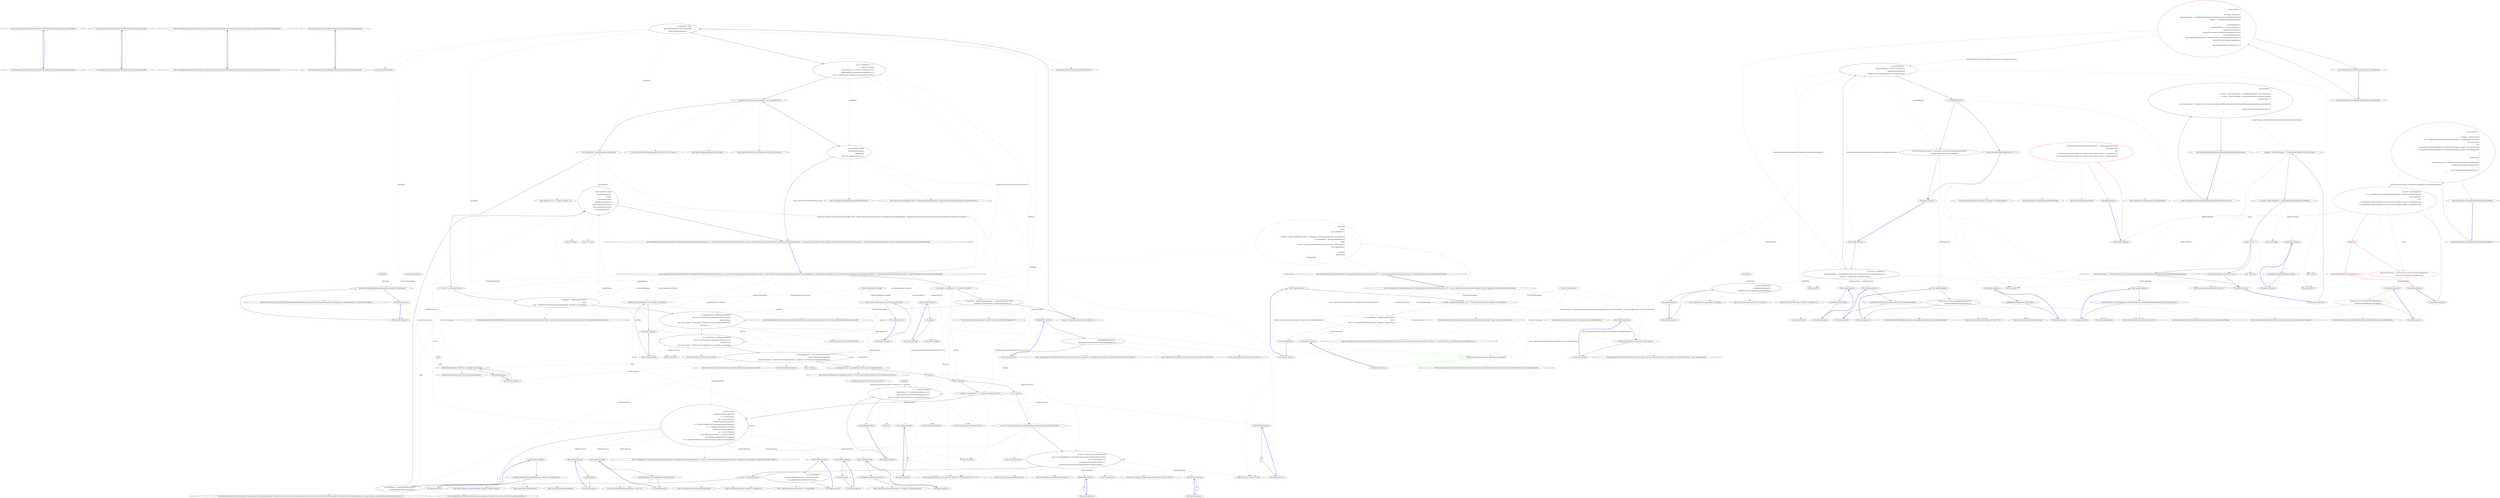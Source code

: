 digraph  {
m0_4 [label="Entry CommandLine.CommandLineParserException.CommandLineParserException(string, System.Exception)", span="57-57", cluster="CommandLine.CommandLineParserException.CommandLineParserException(string, System.Exception)", file="InstanceBuilderTests.cs"];
m0_5 [label="Exit CommandLine.CommandLineParserException.CommandLineParserException(string, System.Exception)", span="57-57", cluster="CommandLine.CommandLineParserException.CommandLineParserException(string, System.Exception)", file="InstanceBuilderTests.cs"];
m0_0 [label="Entry CommandLine.CommandLineParserException.CommandLineParserException()", span="48-48", cluster="CommandLine.CommandLineParserException.CommandLineParserException()", file="InstanceBuilderTests.cs"];
m0_1 [label="Exit CommandLine.CommandLineParserException.CommandLineParserException()", span="48-48", cluster="CommandLine.CommandLineParserException.CommandLineParserException()", file="InstanceBuilderTests.cs"];
m0_6 [label="Entry CommandLine.CommandLineParserException.CommandLineParserException(System.Runtime.Serialization.SerializationInfo, System.Runtime.Serialization.StreamingContext)", span="62-62", cluster="CommandLine.CommandLineParserException.CommandLineParserException(System.Runtime.Serialization.SerializationInfo, System.Runtime.Serialization.StreamingContext)", file="InstanceBuilderTests.cs"];
m0_7 [label="Exit CommandLine.CommandLineParserException.CommandLineParserException(System.Runtime.Serialization.SerializationInfo, System.Runtime.Serialization.StreamingContext)", span="62-62", cluster="CommandLine.CommandLineParserException.CommandLineParserException(System.Runtime.Serialization.SerializationInfo, System.Runtime.Serialization.StreamingContext)", file="InstanceBuilderTests.cs"];
m0_2 [label="Entry CommandLine.CommandLineParserException.CommandLineParserException(string)", span="52-52", cluster="CommandLine.CommandLineParserException.CommandLineParserException(string)", file="InstanceBuilderTests.cs"];
m0_3 [label="Exit CommandLine.CommandLineParserException.CommandLineParserException(string)", span="52-52", cluster="CommandLine.CommandLineParserException.CommandLineParserException(string)", file="InstanceBuilderTests.cs"];
m1_46 [label="Entry Unk.ThrowingValidate", span="", cluster="Unk.ThrowingValidate", file="ParserResultExtensions.cs"];
m1_65 [label="Entry T.SetProperties<T>(System.Collections.Generic.IEnumerable<CommandLine.Core.SpecificationProperty>, System.Func<CommandLine.Core.SpecificationProperty, bool>, System.Func<CommandLine.Core.SpecificationProperty, object>)", span="58-58", cluster="T.SetProperties<T>(System.Collections.Generic.IEnumerable<CommandLine.Core.SpecificationProperty>, System.Func<CommandLine.Core.SpecificationProperty, bool>, System.Func<CommandLine.Core.SpecificationProperty, object>)", file="ParserResultExtensions.cs"];
m1_10 [label="Entry CommandLine.Core.Tokenizer.ExplodeOptionList(CommandLine.Core.StatePair<System.Collections.Generic.IEnumerable<CommandLine.Core.Token>>, System.Func<string, CommandLine.Infrastructure.Maybe<char>>)", span="44-44", cluster="CommandLine.Core.Tokenizer.ExplodeOptionList(CommandLine.Core.StatePair<System.Collections.Generic.IEnumerable<CommandLine.Core.Token>>, System.Func<string, CommandLine.Infrastructure.Maybe<char>>)", file="ParserResultExtensions.cs"];
m1_108 [label="Entry string.MatchName(string, string, System.StringComparer)", span="8-8", cluster="string.MatchName(string, string, System.StringComparer)", file="ParserResultExtensions.cs"];
m1_55 [label="Entry CommandLine.Core.TokenPartitioner.Partition(System.Collections.Generic.IEnumerable<CommandLine.Core.Token>, System.Func<string, CommandLine.Infrastructure.Maybe<CommandLine.Core.TypeDescriptor>>)", span="12-12", cluster="CommandLine.Core.TokenPartitioner.Partition(System.Collections.Generic.IEnumerable<CommandLine.Core.Token>, System.Func<string, CommandLine.Infrastructure.Maybe<CommandLine.Core.TypeDescriptor>>)", file="ParserResultExtensions.cs"];
m1_44 [label="Entry CommandLine.Infrastructure.Maybe<T1>.Return<T1, T2>(System.Func<T1, T2>, T2)", span="100-100", cluster="CommandLine.Infrastructure.Maybe<T1>.Return<T1, T2>(System.Func<T1, T2>, T2)", file="ParserResultExtensions.cs"];
m1_101 [label="Entry CommandLine.Core.TypeConverter.ChangeType(System.Collections.Generic.IEnumerable<string>, System.Type, bool, System.Globalization.CultureInfo)", span="12-12", cluster="CommandLine.Core.TypeConverter.ChangeType(System.Collections.Generic.IEnumerable<string>, System.Type, bool, System.Globalization.CultureInfo)", file="ParserResultExtensions.cs"];
m1_71 [label="Entry System.Collections.Generic.IEnumerable<TSource>.ToArray<TSource>()", span="0-0", cluster="System.Collections.Generic.IEnumerable<TSource>.ToArray<TSource>()", file="ParserResultExtensions.cs"];
m1_115 [label="Entry CommandLine.Infrastructure.Maybe<T>.IsJust<T>()", span="149-149", cluster="CommandLine.Infrastructure.Maybe<T>.IsJust<T>()", file="ParserResultExtensions.cs"];
m1_130 [label="Entry CommandLine.Infrastructure.Maybe<T>.MatchNothing()", span="26-26", cluster="CommandLine.Infrastructure.Maybe<T>.MatchNothing()", file="ParserResultExtensions.cs"];
m1_90 [label="Entry Unk.>", span="", cluster="Unk.>", file="ParserResultExtensions.cs"];
m1_18 [label="Entry CommandLine.Core.NameLookup.HavingSeparator(string, System.Collections.Generic.IEnumerable<CommandLine.Core.OptionSpecification>, System.StringComparer)", span="16-16", cluster="CommandLine.Core.NameLookup.HavingSeparator(string, System.Collections.Generic.IEnumerable<CommandLine.Core.OptionSpecification>, System.StringComparer)", file="ParserResultExtensions.cs"];
m1_58 [label="Entry CommandLine.Core.Specification.IsValue()", span="15-15", cluster="CommandLine.Core.Specification.IsValue()", file="ParserResultExtensions.cs"];
m1_70 [label="Entry System.Type.CreateDefaultForImmutable()", span="122-122", cluster="System.Type.CreateDefaultForImmutable()", file="ParserResultExtensions.cs"];
m1_74 [label="Entry System.Collections.Generic.IEnumerable<CommandLine.Core.SpecificationProperty>.Validate(System.Collections.Generic.IEnumerable<System.Func<System.Collections.Generic.IEnumerable<CommandLine.Core.SpecificationProperty>, System.Collections.Generic.IEnumerable<CommandLine.Error>>>)", span="40-40", cluster="System.Collections.Generic.IEnumerable<CommandLine.Core.SpecificationProperty>.Validate(System.Collections.Generic.IEnumerable<System.Func<System.Collections.Generic.IEnumerable<CommandLine.Core.SpecificationProperty>, System.Collections.Generic.IEnumerable<CommandLine.Error>>>)", file="ParserResultExtensions.cs"];
m1_68 [label="Entry System.Reflection.MethodBase.GetParameters()", span="0-0", cluster="System.Reflection.MethodBase.GetParameters()", file="ParserResultExtensions.cs"];
m1_76 [label="Entry Unk.Create", span="", cluster="Unk.Create", file="ParserResultExtensions.cs"];
m1_123 [label="Entry CommandLine.Infrastructure.Maybe<T>.IsNothing<T>()", span="144-144", cluster="CommandLine.Infrastructure.Maybe<T>.IsNothing<T>()", file="ParserResultExtensions.cs"];
m1_119 [label="Entry CommandLine.Infrastructure.Maybe<T>.FromJust<T>(System.Exception)", span="134-134", cluster="CommandLine.Infrastructure.Maybe<T>.FromJust<T>(System.Exception)", file="ParserResultExtensions.cs"];
m1_86 [label="Entry CommandLine.Core.SpecificationProperty.Create(CommandLine.Core.Specification, System.Reflection.PropertyInfo, CommandLine.Infrastructure.Maybe<object>)", span="21-21", cluster="CommandLine.Core.SpecificationProperty.Create(CommandLine.Core.Specification, System.Reflection.PropertyInfo, CommandLine.Infrastructure.Maybe<object>)", file="ParserResultExtensions.cs"];
m1_14 [label="Entry CommandLine.Core.NameLookup.Contains(string, System.Collections.Generic.IEnumerable<CommandLine.Core.OptionSpecification>, System.StringComparer)", span="11-11", cluster="CommandLine.Core.NameLookup.Contains(string, System.Collections.Generic.IEnumerable<CommandLine.Core.OptionSpecification>, System.StringComparer)", file="ParserResultExtensions.cs"];
m1_67 [label="Entry Unk.GetConstructor", span="", cluster="Unk.GetConstructor", file="ParserResultExtensions.cs"];
m1_50 [label="Entry System.StringComparer.Equals(string, string)", span="0-0", cluster="System.StringComparer.Equals(string, string)", file="ParserResultExtensions.cs"];
m1_60 [label="Entry Unk.Single", span="", cluster="Unk.Single", file="ParserResultExtensions.cs"];
m1_53 [label="Entry CommandLine.ParserResult.Create<T>(CommandLine.ParserResultType, T, System.Collections.Generic.IEnumerable<CommandLine.Error>)", span="100-100", cluster="CommandLine.ParserResult.Create<T>(CommandLine.ParserResultType, T, System.Collections.Generic.IEnumerable<CommandLine.Error>)", file="ParserResultExtensions.cs"];
m1_48 [label="Entry System.Collections.Generic.IEnumerable<TSource>.Any<TSource>()", span="0-0", cluster="System.Collections.Generic.IEnumerable<TSource>.Any<TSource>()", file="ParserResultExtensions.cs"];
m1_51 [label="Entry System.Func<TResult>.Invoke()", span="0-0", cluster="System.Func<TResult>.Invoke()", file="ParserResultExtensions.cs"];
m1_45 [label="Entry System.Type.GetSpecifications<T>(System.Func<System.Reflection.PropertyInfo, T>)", span="14-14", cluster="System.Type.GetSpecifications<T>(System.Func<System.Reflection.PropertyInfo, T>)", file="ParserResultExtensions.cs"];
m1_140 [label="Entry lambda expression", span="115-115", cluster="lambda expression", file="ParserResultExtensions.cs"];
m1_4 [label="Entry lambda expression", span="21-28", cluster="lambda expression", file="ParserResultExtensions.cs"];
m1_6 [label="var explodedTokens = Tokenizer.ExplodeOptionList(\r\n                            tokens,\r\n                            name => NameLookup.HavingSeparator(name, optionSpecs, nameComparer))", span="24-26", cluster="lambda expression", color=green, community=0, file="ParserResultExtensions.cs"];
m1_5 [label="var tokens = Tokenizer.Tokenize(args, name => NameLookup.Contains(name, optionSpecs, nameComparer))", span="23-23", cluster="lambda expression", file="ParserResultExtensions.cs"];
m1_7 [label="return explodedTokens;", span="27-27", cluster="lambda expression", file="ParserResultExtensions.cs"];
m1_15 [label="Entry lambda expression", span="26-26", cluster="lambda expression", file="ParserResultExtensions.cs"];
m1_16 [label="NameLookup.HavingSeparator(name, optionSpecs, nameComparer)", span="26-26", cluster="lambda expression", color=green, community=0, file="ParserResultExtensions.cs"];
m1_17 [label="Exit lambda expression", span="26-26", cluster="lambda expression", file="ParserResultExtensions.cs"];
m1_12 [label="NameLookup.Contains(name, optionSpecs, nameComparer)", span="23-23", cluster="lambda expression", file="ParserResultExtensions.cs"];
m1_88 [label="typeof(T).IsMutable()\r\n                    ? factory.Return(f => f(), Activator.CreateInstance<T>())\r\n                    : ReflectionHelper.CreateDefaultImmutableInstance<T>(\r\n                        (from p in specProps select p.Specification.ConversionType).ToArray())", span="53-56", cluster="lambda expression", file="ParserResultExtensions.cs"];
m1_95 [label="TypeLookup.FindTypeDescriptorAndSibling(name, optionSpecs, nameComparer)", span="72-72", cluster="lambda expression", file="ParserResultExtensions.cs"];
m1_99 [label="TypeConverter.ChangeType(vals, type, isScalar, parsingCulture)", span="77-77", cluster="lambda expression", file="ParserResultExtensions.cs"];
m1_103 [label="TypeConverter.ChangeType(vals, type, isScalar, parsingCulture)", span="83-83", cluster="lambda expression", file="ParserResultExtensions.cs"];
m1_106 [label="token.Text.MatchName(o.ShortName, o.LongName, nameComparer)", span="87-87", cluster="lambda expression", file="ParserResultExtensions.cs"];
m1_8 [label="Exit lambda expression", span="21-28", cluster="lambda expression", file="ParserResultExtensions.cs"];
m1_11 [label="Entry lambda expression", span="23-23", cluster="lambda expression", file="ParserResultExtensions.cs"];
m1_13 [label="Exit lambda expression", span="23-23", cluster="lambda expression", file="ParserResultExtensions.cs"];
m1_77 [label="Entry lambda expression", span="41-41", cluster="lambda expression", file="ParserResultExtensions.cs"];
m1_87 [label="Entry lambda expression", span="52-56", cluster="lambda expression", file="ParserResultExtensions.cs"];
m1_89 [label="Exit lambda expression", span="52-56", cluster="lambda expression", file="ParserResultExtensions.cs"];
m1_91 [label="Entry lambda expression", span="54-54", cluster="lambda expression", file="ParserResultExtensions.cs"];
m1_94 [label="Entry lambda expression", span="72-72", cluster="lambda expression", file="ParserResultExtensions.cs"];
m1_96 [label="Exit lambda expression", span="72-72", cluster="lambda expression", file="ParserResultExtensions.cs"];
m1_98 [label="Entry lambda expression", span="77-77", cluster="lambda expression", file="ParserResultExtensions.cs"];
m1_100 [label="Exit lambda expression", span="77-77", cluster="lambda expression", file="ParserResultExtensions.cs"];
m1_102 [label="Entry lambda expression", span="83-83", cluster="lambda expression", file="ParserResultExtensions.cs"];
m1_104 [label="Exit lambda expression", span="83-83", cluster="lambda expression", file="ParserResultExtensions.cs"];
m1_105 [label="Entry lambda expression", span="87-87", cluster="lambda expression", file="ParserResultExtensions.cs"];
m1_107 [label="Exit lambda expression", span="87-87", cluster="lambda expression", file="ParserResultExtensions.cs"];
m1_109 [label="Entry lambda expression", span="94-94", cluster="lambda expression", file="ParserResultExtensions.cs"];
m1_81 [label="Entry lambda expression", span="43-44", cluster="lambda expression", file="ParserResultExtensions.cs"];
m1_79 [label="Exit lambda expression", span="41-41", cluster="lambda expression", file="ParserResultExtensions.cs"];
m1_78 [label="f().GetType()", span="41-41", cluster="lambda expression", file="ParserResultExtensions.cs"];
m1_93 [label="Exit lambda expression", span="54-54", cluster="lambda expression", file="ParserResultExtensions.cs"];
m1_92 [label="f()", span="54-54", cluster="lambda expression", file="ParserResultExtensions.cs"];
m1_112 [label="Entry lambda expression", span="97-97", cluster="lambda expression", file="ParserResultExtensions.cs"];
m1_116 [label="Entry lambda expression", span="98-98", cluster="lambda expression", file="ParserResultExtensions.cs"];
m1_120 [label="Entry lambda expression", span="100-100", cluster="lambda expression", file="ParserResultExtensions.cs"];
m1_124 [label="Entry lambda expression", span="101-101", cluster="lambda expression", file="ParserResultExtensions.cs"];
m1_127 [label="Entry lambda expression", span="103-105", cluster="lambda expression", file="ParserResultExtensions.cs"];
m1_131 [label="Entry lambda expression", span="106-106", cluster="lambda expression", file="ParserResultExtensions.cs"];
m1_111 [label="Exit lambda expression", span="94-94", cluster="lambda expression", file="ParserResultExtensions.cs"];
m1_110 [label="f()", span="94-94", cluster="lambda expression", file="ParserResultExtensions.cs"];
m1_83 [label="Exit lambda expression", span="43-44", cluster="lambda expression", file="ParserResultExtensions.cs"];
m1_82 [label="SpecificationProperty.Create(\r\n                    Specification.FromProperty(pi), pi, Maybe.Nothing<object>())", span="43-44", cluster="lambda expression", file="ParserResultExtensions.cs"];
m1_137 [label="Entry lambda expression", span="114-114", cluster="lambda expression", file="ParserResultExtensions.cs"];
m1_114 [label="Exit lambda expression", span="97-97", cluster="lambda expression", file="ParserResultExtensions.cs"];
m1_113 [label="sp.Value.IsJust()", span="97-97", cluster="lambda expression", file="ParserResultExtensions.cs"];
m1_118 [label="Exit lambda expression", span="98-98", cluster="lambda expression", file="ParserResultExtensions.cs"];
m1_117 [label="sp.Value.FromJust()", span="98-98", cluster="lambda expression", file="ParserResultExtensions.cs"];
m1_122 [label="Exit lambda expression", span="100-100", cluster="lambda expression", file="ParserResultExtensions.cs"];
m1_121 [label="sp.Value.IsNothing() && sp.Specification.DefaultValue.IsJust()", span="100-100", cluster="lambda expression", file="ParserResultExtensions.cs"];
m1_126 [label="Exit lambda expression", span="101-101", cluster="lambda expression", file="ParserResultExtensions.cs"];
m1_125 [label="sp.Specification.DefaultValue.FromJust()", span="101-101", cluster="lambda expression", file="ParserResultExtensions.cs"];
m1_129 [label="Exit lambda expression", span="103-105", cluster="lambda expression", file="ParserResultExtensions.cs"];
m1_128 [label="sp.Value.IsNothing()\r\n                            && sp.Specification.TargetType == TargetType.Sequence\r\n                            && sp.Specification.DefaultValue.MatchNothing()", span="103-105", cluster="lambda expression", file="ParserResultExtensions.cs"];
m1_133 [label="Exit lambda expression", span="106-106", cluster="lambda expression", file="ParserResultExtensions.cs"];
m1_132 [label="sp.Property.PropertyType.GetGenericArguments().Single().CreateEmptyArray()", span="106-106", cluster="lambda expression", file="ParserResultExtensions.cs"];
m1_139 [label="Exit lambda expression", span="114-114", cluster="lambda expression", file="ParserResultExtensions.cs"];
m1_138 [label=v, span="114-114", cluster="lambda expression", file="ParserResultExtensions.cs"];
m1_141 [label=d, span="115-115", cluster="lambda expression", file="ParserResultExtensions.cs"];
m1_142 [label="Exit lambda expression", span="115-115", cluster="lambda expression", file="ParserResultExtensions.cs"];
m1_49 [label="Entry System.Collections.Generic.IEnumerable<TSource>.First<TSource>()", span="0-0", cluster="System.Collections.Generic.IEnumerable<TSource>.First<TSource>()", file="ParserResultExtensions.cs"];
m1_73 [label="Entry CommandLine.Core.SpecificationPropertyRules.Lookup(System.Collections.Generic.IEnumerable<CommandLine.Core.Token>)", span="12-12", cluster="CommandLine.Core.SpecificationPropertyRules.Lookup(System.Collections.Generic.IEnumerable<CommandLine.Core.Token>)", file="ParserResultExtensions.cs"];
m1_80 [label="Entry object.GetType()", span="0-0", cluster="object.GetType()", file="ParserResultExtensions.cs"];
m1_59 [label="Entry CommandLine.MissingValueOptionError.MissingValueOptionError(CommandLine.NameInfo)", span="265-265", cluster="CommandLine.MissingValueOptionError.MissingValueOptionError(CommandLine.NameInfo)", file="ParserResultExtensions.cs"];
m1_75 [label="Entry Unk.Concat", span="", cluster="Unk.Concat", file="ParserResultExtensions.cs"];
m1_135 [label="Entry System.Collections.Generic.IEnumerable<TSource>.Single<TSource>()", span="0-0", cluster="System.Collections.Generic.IEnumerable<TSource>.Single<TSource>()", file="ParserResultExtensions.cs"];
m1_136 [label="Entry System.Type.CreateEmptyArray()", span="101-101", cluster="System.Type.CreateEmptyArray()", file="ParserResultExtensions.cs"];
m1_69 [label="Entry string.ToLower()", span="0-0", cluster="string.ToLower()", file="ParserResultExtensions.cs"];
m1_134 [label="Entry System.Type.GetGenericArguments()", span="0-0", cluster="System.Type.GetGenericArguments()", file="ParserResultExtensions.cs"];
m1_9 [label="Entry CommandLine.Core.Tokenizer.Tokenize(System.Collections.Generic.IEnumerable<string>, System.Func<string, bool>)", span="11-11", cluster="CommandLine.Core.Tokenizer.Tokenize(System.Collections.Generic.IEnumerable<string>, System.Func<string, bool>)", file="ParserResultExtensions.cs"];
m1_84 [label="Entry CommandLine.Core.Specification.FromProperty(System.Reflection.PropertyInfo)", span="82-82", cluster="CommandLine.Core.Specification.FromProperty(System.Reflection.PropertyInfo)", file="ParserResultExtensions.cs"];
m1_97 [label="Entry CommandLine.Core.TypeLookup.FindTypeDescriptorAndSibling(string, System.Collections.Generic.IEnumerable<CommandLine.Core.OptionSpecification>, System.StringComparer)", span="23-23", cluster="CommandLine.Core.TypeLookup.FindTypeDescriptorAndSibling(string, System.Collections.Generic.IEnumerable<CommandLine.Core.OptionSpecification>, System.StringComparer)", file="ParserResultExtensions.cs"];
m1_64 [label="Entry System.Activator.CreateInstance<T>()", span="0-0", cluster="System.Activator.CreateInstance<T>()", file="ParserResultExtensions.cs"];
m1_56 [label="Entry CommandLine.Core.Specification.IsOption()", span="10-10", cluster="CommandLine.Core.Specification.IsOption()", file="ParserResultExtensions.cs"];
m1_63 [label="Entry System.Type.IsMutable()", span="115-115", cluster="System.Type.IsMutable()", file="ParserResultExtensions.cs"];
m1_85 [label="Entry CommandLine.Infrastructure.Maybe.Nothing<T>()", span="63-63", cluster="CommandLine.Infrastructure.Maybe.Nothing<T>()", file="ParserResultExtensions.cs"];
m1_47 [label="Entry System.Collections.IEnumerable.OfType<TResult>()", span="0-0", cluster="System.Collections.IEnumerable.OfType<TResult>()", file="ParserResultExtensions.cs"];
m1_0 [label="Entry CommandLine.Core.InstanceBuilder.Build<T>(CommandLine.Infrastructure.Maybe<System.Func<T>>, System.Collections.Generic.IEnumerable<string>, System.StringComparer, System.Globalization.CultureInfo)", span="13-13", cluster="CommandLine.Core.InstanceBuilder.Build<T>(CommandLine.Infrastructure.Maybe<System.Func<T>>, System.Collections.Generic.IEnumerable<string>, System.StringComparer, System.Globalization.CultureInfo)", file="ParserResultExtensions.cs"];
m1_1 [label="return Build(\r\n                factory,\r\n                (args, optionSpecs) =>\r\n                    {\r\n                        var tokens = Tokenizer.Tokenize(args, name => NameLookup.Contains(name, optionSpecs, nameComparer));\r\n                        var explodedTokens = Tokenizer.ExplodeOptionList(\r\n                            tokens,\r\n                            name => NameLookup.HavingSeparator(name, optionSpecs, nameComparer));\r\n                        return explodedTokens;\r\n                    },\r\n                arguments,\r\n                nameComparer,\r\n                parsingCulture);", span="19-31", cluster="CommandLine.Core.InstanceBuilder.Build<T>(CommandLine.Infrastructure.Maybe<System.Func<T>>, System.Collections.Generic.IEnumerable<string>, System.StringComparer, System.Globalization.CultureInfo)", color=green, community=0, file="ParserResultExtensions.cs"];
m1_2 [label="Exit CommandLine.Core.InstanceBuilder.Build<T>(CommandLine.Infrastructure.Maybe<System.Func<T>>, System.Collections.Generic.IEnumerable<string>, System.StringComparer, System.Globalization.CultureInfo)", span="13-13", cluster="CommandLine.Core.InstanceBuilder.Build<T>(CommandLine.Infrastructure.Maybe<System.Func<T>>, System.Collections.Generic.IEnumerable<string>, System.StringComparer, System.Globalization.CultureInfo)", file="ParserResultExtensions.cs"];
m1_3 [label="Entry CommandLine.Core.InstanceBuilder.Build<T>(CommandLine.Infrastructure.Maybe<System.Func<T>>, System.Func<System.Collections.Generic.IEnumerable<string>, System.Collections.Generic.IEnumerable<CommandLine.Core.OptionSpecification>, CommandLine.Core.StatePair<System.Collections.Generic.IEnumerable<CommandLine.Core.Token>>>, System.Collections.Generic.IEnumerable<string>, System.StringComparer, System.Globalization.CultureInfo)", span="34-34", cluster="CommandLine.Core.InstanceBuilder.Build<T>(CommandLine.Infrastructure.Maybe<System.Func<T>>, System.Func<System.Collections.Generic.IEnumerable<string>, System.Collections.Generic.IEnumerable<CommandLine.Core.OptionSpecification>, CommandLine.Core.StatePair<System.Collections.Generic.IEnumerable<CommandLine.Core.Token>>>, System.Collections.Generic.IEnumerable<string>, System.StringComparer, System.Globalization.CultureInfo)", file="ParserResultExtensions.cs"];
m1_19 [label="var typeInfo = factory.Return(f => f().GetType(), typeof(T))", span="41-41", cluster="CommandLine.Core.InstanceBuilder.Build<T>(CommandLine.Infrastructure.Maybe<System.Func<T>>, System.Func<System.Collections.Generic.IEnumerable<string>, System.Collections.Generic.IEnumerable<CommandLine.Core.OptionSpecification>, CommandLine.Core.StatePair<System.Collections.Generic.IEnumerable<CommandLine.Core.Token>>>, System.Collections.Generic.IEnumerable<string>, System.StringComparer, System.Globalization.CultureInfo)", file="ParserResultExtensions.cs"];
m1_23 [label="Func<T> makeDefault = () =>\r\n                typeof(T).IsMutable()\r\n                    ? factory.Return(f => f(), Activator.CreateInstance<T>())\r\n                    : ReflectionHelper.CreateDefaultImmutableInstance<T>(\r\n                        (from p in specProps select p.Specification.ConversionType).ToArray())", span="52-56", cluster="CommandLine.Core.InstanceBuilder.Build<T>(CommandLine.Infrastructure.Maybe<System.Func<T>>, System.Func<System.Collections.Generic.IEnumerable<string>, System.Collections.Generic.IEnumerable<CommandLine.Core.OptionSpecification>, CommandLine.Core.StatePair<System.Collections.Generic.IEnumerable<CommandLine.Core.Token>>>, System.Collections.Generic.IEnumerable<string>, System.StringComparer, System.Globalization.CultureInfo)", file="ParserResultExtensions.cs"];
m1_24 [label="arguments.Any() && nameComparer.Equals(''--help'', arguments.First())", span="58-58", cluster="CommandLine.Core.InstanceBuilder.Build<T>(CommandLine.Infrastructure.Maybe<System.Func<T>>, System.Func<System.Collections.Generic.IEnumerable<string>, System.Collections.Generic.IEnumerable<CommandLine.Core.OptionSpecification>, CommandLine.Core.StatePair<System.Collections.Generic.IEnumerable<CommandLine.Core.Token>>>, System.Collections.Generic.IEnumerable<string>, System.StringComparer, System.Globalization.CultureInfo)", file="ParserResultExtensions.cs"];
m1_26 [label="var tokenizerResult = tokenizer(arguments, optionSpecs)", span="66-66", cluster="CommandLine.Core.InstanceBuilder.Build<T>(CommandLine.Infrastructure.Maybe<System.Func<T>>, System.Func<System.Collections.Generic.IEnumerable<string>, System.Collections.Generic.IEnumerable<CommandLine.Core.OptionSpecification>, CommandLine.Core.StatePair<System.Collections.Generic.IEnumerable<CommandLine.Core.Token>>>, System.Collections.Generic.IEnumerable<string>, System.StringComparer, System.Globalization.CultureInfo)", file="ParserResultExtensions.cs"];
m1_28 [label="var partitions = TokenPartitioner.Partition(\r\n                tokens,\r\n                name => TypeLookup.FindTypeDescriptorAndSibling(name, optionSpecs, nameComparer))", span="70-72", cluster="CommandLine.Core.InstanceBuilder.Build<T>(CommandLine.Infrastructure.Maybe<System.Func<T>>, System.Func<System.Collections.Generic.IEnumerable<string>, System.Collections.Generic.IEnumerable<CommandLine.Core.OptionSpecification>, CommandLine.Core.StatePair<System.Collections.Generic.IEnumerable<CommandLine.Core.Token>>>, System.Collections.Generic.IEnumerable<string>, System.StringComparer, System.Globalization.CultureInfo)", file="ParserResultExtensions.cs"];
m1_29 [label="var optionSpecProps = OptionMapper.MapValues(\r\n                (from pt in specProps where pt.Specification.IsOption() select pt),\r\n                partitions.Options,\r\n                (vals, type, isScalar) => TypeConverter.ChangeType(vals, type, isScalar, parsingCulture),\r\n                nameComparer)", span="74-78", cluster="CommandLine.Core.InstanceBuilder.Build<T>(CommandLine.Infrastructure.Maybe<System.Func<T>>, System.Func<System.Collections.Generic.IEnumerable<string>, System.Collections.Generic.IEnumerable<CommandLine.Core.OptionSpecification>, CommandLine.Core.StatePair<System.Collections.Generic.IEnumerable<CommandLine.Core.Token>>>, System.Collections.Generic.IEnumerable<string>, System.StringComparer, System.Globalization.CultureInfo)", file="ParserResultExtensions.cs"];
m1_30 [label="var valueSpecProps = ValueMapper.MapValues(\r\n                (from pt in specProps where pt.Specification.IsValue() select pt),\r\n                    partitions.Values,\r\n                (vals, type, isScalar) => TypeConverter.ChangeType(vals, type, isScalar, parsingCulture))", span="80-83", cluster="CommandLine.Core.InstanceBuilder.Build<T>(CommandLine.Infrastructure.Maybe<System.Func<T>>, System.Func<System.Collections.Generic.IEnumerable<string>, System.Collections.Generic.IEnumerable<CommandLine.Core.OptionSpecification>, CommandLine.Core.StatePair<System.Collections.Generic.IEnumerable<CommandLine.Core.Token>>>, System.Collections.Generic.IEnumerable<string>, System.StringComparer, System.Globalization.CultureInfo)", file="ParserResultExtensions.cs"];
m1_31 [label="var missingValueErrors = from token in partitions.Errors\r\n                                     select new MissingValueOptionError(\r\n                                         optionSpecs.Single(o => token.Text.MatchName(o.ShortName, o.LongName, nameComparer)).FromOptionSpecification())", span="85-87", cluster="CommandLine.Core.InstanceBuilder.Build<T>(CommandLine.Infrastructure.Maybe<System.Func<T>>, System.Func<System.Collections.Generic.IEnumerable<string>, System.Collections.Generic.IEnumerable<CommandLine.Core.OptionSpecification>, CommandLine.Core.StatePair<System.Collections.Generic.IEnumerable<CommandLine.Core.Token>>>, System.Collections.Generic.IEnumerable<string>, System.StringComparer, System.Globalization.CultureInfo)", file="ParserResultExtensions.cs"];
m1_35 [label="instance = factory.Return(f => f(), Activator.CreateInstance<T>())", span="94-94", cluster="CommandLine.Core.InstanceBuilder.Build<T>(CommandLine.Infrastructure.Maybe<System.Func<T>>, System.Func<System.Collections.Generic.IEnumerable<string>, System.Collections.Generic.IEnumerable<CommandLine.Core.OptionSpecification>, CommandLine.Core.StatePair<System.Collections.Generic.IEnumerable<CommandLine.Core.Token>>>, System.Collections.Generic.IEnumerable<string>, System.StringComparer, System.Globalization.CultureInfo)", file="ParserResultExtensions.cs"];
m1_25 [label="return ParserResult.Create(\r\n                    ParserResultType.Options,\r\n                    makeDefault(),\r\n                    new[] { new HelpRequestedError() });", span="60-63", cluster="CommandLine.Core.InstanceBuilder.Build<T>(CommandLine.Infrastructure.Maybe<System.Func<T>>, System.Func<System.Collections.Generic.IEnumerable<string>, System.Collections.Generic.IEnumerable<CommandLine.Core.OptionSpecification>, CommandLine.Core.StatePair<System.Collections.Generic.IEnumerable<CommandLine.Core.Token>>>, System.Collections.Generic.IEnumerable<string>, System.StringComparer, System.Globalization.CultureInfo)", file="ParserResultExtensions.cs"];
m1_42 [label="return ParserResult.Create(\r\n                ParserResultType.Options,\r\n                instance,\r\n                tokenizerResult.Errors\r\n                    .Concat(missingValueErrors)\r\n                    .Concat(optionSpecProps.Errors)\r\n                    .Concat(valueSpecProps.Errors)\r\n                    .Concat(validationErrors));", span="123-130", cluster="CommandLine.Core.InstanceBuilder.Build<T>(CommandLine.Infrastructure.Maybe<System.Func<T>>, System.Func<System.Collections.Generic.IEnumerable<string>, System.Collections.Generic.IEnumerable<CommandLine.Core.OptionSpecification>, CommandLine.Core.StatePair<System.Collections.Generic.IEnumerable<CommandLine.Core.Token>>>, System.Collections.Generic.IEnumerable<string>, System.StringComparer, System.Globalization.CultureInfo)", file="ParserResultExtensions.cs"];
m1_20 [label="var specProps = typeInfo.GetSpecifications(pi => SpecificationProperty.Create(\r\n                    Specification.FromProperty(pi), pi, Maybe.Nothing<object>()))", span="43-44", cluster="CommandLine.Core.InstanceBuilder.Build<T>(CommandLine.Infrastructure.Maybe<System.Func<T>>, System.Func<System.Collections.Generic.IEnumerable<string>, System.Collections.Generic.IEnumerable<CommandLine.Core.OptionSpecification>, CommandLine.Core.StatePair<System.Collections.Generic.IEnumerable<CommandLine.Core.Token>>>, System.Collections.Generic.IEnumerable<string>, System.StringComparer, System.Globalization.CultureInfo)", file="ParserResultExtensions.cs"];
m1_34 [label="typeInfo.IsMutable()", span="92-92", cluster="CommandLine.Core.InstanceBuilder.Build<T>(CommandLine.Infrastructure.Maybe<System.Func<T>>, System.Func<System.Collections.Generic.IEnumerable<string>, System.Collections.Generic.IEnumerable<CommandLine.Core.OptionSpecification>, CommandLine.Core.StatePair<System.Collections.Generic.IEnumerable<CommandLine.Core.Token>>>, System.Collections.Generic.IEnumerable<string>, System.StringComparer, System.Globalization.CultureInfo)", file="ParserResultExtensions.cs"];
m1_22 [label="var optionSpecs = specs\r\n                .ThrowingValidate(SpecificationGuards.Lookup)\r\n                .OfType<OptionSpecification>()", span="48-50", cluster="CommandLine.Core.InstanceBuilder.Build<T>(CommandLine.Infrastructure.Maybe<System.Func<T>>, System.Func<System.Collections.Generic.IEnumerable<string>, System.Collections.Generic.IEnumerable<CommandLine.Core.OptionSpecification>, CommandLine.Core.StatePair<System.Collections.Generic.IEnumerable<CommandLine.Core.Token>>>, System.Collections.Generic.IEnumerable<string>, System.StringComparer, System.Globalization.CultureInfo)", file="ParserResultExtensions.cs"];
m1_27 [label="var tokens = tokenizerResult.Value", span="68-68", cluster="CommandLine.Core.InstanceBuilder.Build<T>(CommandLine.Infrastructure.Maybe<System.Func<T>>, System.Func<System.Collections.Generic.IEnumerable<string>, System.Collections.Generic.IEnumerable<CommandLine.Core.OptionSpecification>, CommandLine.Core.StatePair<System.Collections.Generic.IEnumerable<CommandLine.Core.Token>>>, System.Collections.Generic.IEnumerable<string>, System.StringComparer, System.Globalization.CultureInfo)", file="ParserResultExtensions.cs"];
m1_32 [label="var specPropsWithValue = optionSpecProps.Value.Concat(valueSpecProps.Value)", span="89-89", cluster="CommandLine.Core.InstanceBuilder.Build<T>(CommandLine.Infrastructure.Maybe<System.Func<T>>, System.Func<System.Collections.Generic.IEnumerable<string>, System.Collections.Generic.IEnumerable<CommandLine.Core.OptionSpecification>, CommandLine.Core.StatePair<System.Collections.Generic.IEnumerable<CommandLine.Core.Token>>>, System.Collections.Generic.IEnumerable<string>, System.StringComparer, System.Globalization.CultureInfo)", file="ParserResultExtensions.cs"];
m1_36 [label="instance = instance\r\n                    .SetProperties(specPropsWithValue,\r\n                        sp => sp.Value.IsJust(),\r\n                        sp => sp.Value.FromJust())\r\n                    .SetProperties(specPropsWithValue,\r\n                        sp => sp.Value.IsNothing() && sp.Specification.DefaultValue.IsJust(),\r\n                        sp => sp.Specification.DefaultValue.FromJust())\r\n                    .SetProperties(specPropsWithValue,\r\n                        sp => sp.Value.IsNothing()\r\n                            && sp.Specification.TargetType == TargetType.Sequence\r\n                            && sp.Specification.DefaultValue.MatchNothing(),\r\n                        sp => sp.Property.PropertyType.GetGenericArguments().Single().CreateEmptyArray())", span="95-106", cluster="CommandLine.Core.InstanceBuilder.Build<T>(CommandLine.Infrastructure.Maybe<System.Func<T>>, System.Func<System.Collections.Generic.IEnumerable<string>, System.Collections.Generic.IEnumerable<CommandLine.Core.OptionSpecification>, CommandLine.Core.StatePair<System.Collections.Generic.IEnumerable<CommandLine.Core.Token>>>, System.Collections.Generic.IEnumerable<string>, System.StringComparer, System.Globalization.CultureInfo)", file="ParserResultExtensions.cs"];
m1_41 [label="var validationErrors = specPropsWithValue.Validate(\r\n                SpecificationPropertyRules.Lookup(tokens))", span="120-121", cluster="CommandLine.Core.InstanceBuilder.Build<T>(CommandLine.Infrastructure.Maybe<System.Func<T>>, System.Func<System.Collections.Generic.IEnumerable<string>, System.Collections.Generic.IEnumerable<CommandLine.Core.OptionSpecification>, CommandLine.Core.StatePair<System.Collections.Generic.IEnumerable<CommandLine.Core.Token>>>, System.Collections.Generic.IEnumerable<string>, System.StringComparer, System.Globalization.CultureInfo)", file="ParserResultExtensions.cs"];
m1_40 [label="instance = (T)ctor.Invoke(values)", span="117-117", cluster="CommandLine.Core.InstanceBuilder.Build<T>(CommandLine.Infrastructure.Maybe<System.Func<T>>, System.Func<System.Collections.Generic.IEnumerable<string>, System.Collections.Generic.IEnumerable<CommandLine.Core.OptionSpecification>, CommandLine.Core.StatePair<System.Collections.Generic.IEnumerable<CommandLine.Core.Token>>>, System.Collections.Generic.IEnumerable<string>, System.StringComparer, System.Globalization.CultureInfo)", file="ParserResultExtensions.cs"];
m1_21 [label="var specs = from pt in specProps select pt.Specification", span="46-46", cluster="CommandLine.Core.InstanceBuilder.Build<T>(CommandLine.Infrastructure.Maybe<System.Func<T>>, System.Func<System.Collections.Generic.IEnumerable<string>, System.Collections.Generic.IEnumerable<CommandLine.Core.OptionSpecification>, CommandLine.Core.StatePair<System.Collections.Generic.IEnumerable<CommandLine.Core.Token>>>, System.Collections.Generic.IEnumerable<string>, System.StringComparer, System.Globalization.CultureInfo)", file="ParserResultExtensions.cs"];
m1_38 [label="var ctor = t.GetConstructor((from p in specProps select p.Specification.ConversionType).ToArray())", span="111-111", cluster="CommandLine.Core.InstanceBuilder.Build<T>(CommandLine.Infrastructure.Maybe<System.Func<T>>, System.Func<System.Collections.Generic.IEnumerable<string>, System.Collections.Generic.IEnumerable<CommandLine.Core.OptionSpecification>, CommandLine.Core.StatePair<System.Collections.Generic.IEnumerable<CommandLine.Core.Token>>>, System.Collections.Generic.IEnumerable<string>, System.StringComparer, System.Globalization.CultureInfo)", file="ParserResultExtensions.cs"];
m1_39 [label="var values = (from prms in ctor.GetParameters()\r\n                              join sp in specPropsWithValue on prms.Name.ToLower() equals sp.Property.Name.ToLower()\r\n                              select sp.Value.Return(v => v,\r\n                                    sp.Specification.DefaultValue.Return(d => d,\r\n                                        sp.Specification.ConversionType.CreateDefaultForImmutable()))).ToArray()", span="112-116", cluster="CommandLine.Core.InstanceBuilder.Build<T>(CommandLine.Infrastructure.Maybe<System.Func<T>>, System.Func<System.Collections.Generic.IEnumerable<string>, System.Collections.Generic.IEnumerable<CommandLine.Core.OptionSpecification>, CommandLine.Core.StatePair<System.Collections.Generic.IEnumerable<CommandLine.Core.Token>>>, System.Collections.Generic.IEnumerable<string>, System.StringComparer, System.Globalization.CultureInfo)", file="ParserResultExtensions.cs"];
m1_33 [label="T instance", span="91-91", cluster="CommandLine.Core.InstanceBuilder.Build<T>(CommandLine.Infrastructure.Maybe<System.Func<T>>, System.Func<System.Collections.Generic.IEnumerable<string>, System.Collections.Generic.IEnumerable<CommandLine.Core.OptionSpecification>, CommandLine.Core.StatePair<System.Collections.Generic.IEnumerable<CommandLine.Core.Token>>>, System.Collections.Generic.IEnumerable<string>, System.StringComparer, System.Globalization.CultureInfo)", file="ParserResultExtensions.cs"];
m1_37 [label="var t = typeof(T)", span="110-110", cluster="CommandLine.Core.InstanceBuilder.Build<T>(CommandLine.Infrastructure.Maybe<System.Func<T>>, System.Func<System.Collections.Generic.IEnumerable<string>, System.Collections.Generic.IEnumerable<CommandLine.Core.OptionSpecification>, CommandLine.Core.StatePair<System.Collections.Generic.IEnumerable<CommandLine.Core.Token>>>, System.Collections.Generic.IEnumerable<string>, System.StringComparer, System.Globalization.CultureInfo)", file="ParserResultExtensions.cs"];
m1_43 [label="Exit CommandLine.Core.InstanceBuilder.Build<T>(CommandLine.Infrastructure.Maybe<System.Func<T>>, System.Func<System.Collections.Generic.IEnumerable<string>, System.Collections.Generic.IEnumerable<CommandLine.Core.OptionSpecification>, CommandLine.Core.StatePair<System.Collections.Generic.IEnumerable<CommandLine.Core.Token>>>, System.Collections.Generic.IEnumerable<string>, System.StringComparer, System.Globalization.CultureInfo)", span="34-34", cluster="CommandLine.Core.InstanceBuilder.Build<T>(CommandLine.Infrastructure.Maybe<System.Func<T>>, System.Func<System.Collections.Generic.IEnumerable<string>, System.Collections.Generic.IEnumerable<CommandLine.Core.OptionSpecification>, CommandLine.Core.StatePair<System.Collections.Generic.IEnumerable<CommandLine.Core.Token>>>, System.Collections.Generic.IEnumerable<string>, System.StringComparer, System.Globalization.CultureInfo)", file="ParserResultExtensions.cs"];
m1_72 [label="Entry System.Reflection.ConstructorInfo.Invoke(object[])", span="0-0", cluster="System.Reflection.ConstructorInfo.Invoke(object[])", file="ParserResultExtensions.cs"];
m1_66 [label="Entry Unk.ToArray", span="", cluster="Unk.ToArray", file="ParserResultExtensions.cs"];
m1_52 [label="Entry CommandLine.HelpRequestedError.HelpRequestedError()", span="353-353", cluster="CommandLine.HelpRequestedError.HelpRequestedError()", file="ParserResultExtensions.cs"];
m1_61 [label="Entry Unk.FromOptionSpecification", span="", cluster="Unk.FromOptionSpecification", file="ParserResultExtensions.cs"];
m1_54 [label="Entry System.Func<T1, T2, TResult>.Invoke(T1, T2)", span="0-0", cluster="System.Func<T1, T2, TResult>.Invoke(T1, T2)", file="ParserResultExtensions.cs"];
m1_62 [label="Entry System.Collections.Generic.IEnumerable<TSource>.Concat<TSource>(System.Collections.Generic.IEnumerable<TSource>)", span="0-0", cluster="System.Collections.Generic.IEnumerable<TSource>.Concat<TSource>(System.Collections.Generic.IEnumerable<TSource>)", file="ParserResultExtensions.cs"];
m1_57 [label="Entry Unk.MapValues", span="", cluster="Unk.MapValues", file="ParserResultExtensions.cs"];
m1_143 [label="System.StringComparer", span="", file="ParserResultExtensions.cs"];
m1_144 [label="System.Collections.Generic.IEnumerable<CommandLine.Core.OptionSpecification>", span="", file="ParserResultExtensions.cs"];
m1_145 [label="CommandLine.Infrastructure.Maybe<System.Func<T>>", span="", file="ParserResultExtensions.cs"];
m1_146 [label=specProps, span="", file="ParserResultExtensions.cs"];
m1_147 [label="System.StringComparer", span="", file="ParserResultExtensions.cs"];
m1_148 [label=optionSpecs, span="", file="ParserResultExtensions.cs"];
m1_149 [label="System.Globalization.CultureInfo", span="", file="ParserResultExtensions.cs"];
m1_150 [label=token, span="", file="ParserResultExtensions.cs"];
m3_52 [label="Entry CommandLine.Core.Specification.GetSetName()", span="80-80", cluster="CommandLine.Core.Specification.GetSetName()", file="SpecificationPropertyRules.cs"];
m3_0 [label="Entry CommandLine.Core.SpecificationPropertyRules.EnforceMutuallyExclusiveSet()", span="18-18", cluster="CommandLine.Core.SpecificationPropertyRules.EnforceMutuallyExclusiveSet()", file="SpecificationPropertyRules.cs"];
m3_1 [label="return specProps =>\r\n                {\r\n                    var options = specProps.Where(sp => sp.Specification.IsOption() && sp.Value.IsJust());\r\n                    var groups = options.GroupBy(g => ((OptionSpecification)g.Specification).SetName);\r\n                    if (groups.Count() > 1)\r\n                    {\r\n                        return options.Select(s => Maybe.Just<Error>(new MutuallyExclusiveSetError(NameInfo.FromOptionSpecification((OptionSpecification)s.Specification))));\r\n                    }\r\n                    return Enumerable.Empty<Nothing<Error>>();\r\n                };", span="20-29", cluster="CommandLine.Core.SpecificationPropertyRules.EnforceMutuallyExclusiveSet()", file="SpecificationPropertyRules.cs"];
m3_2 [label="Exit CommandLine.Core.SpecificationPropertyRules.EnforceMutuallyExclusiveSet()", span="18-18", cluster="CommandLine.Core.SpecificationPropertyRules.EnforceMutuallyExclusiveSet()", file="SpecificationPropertyRules.cs"];
m3_19 [label="Entry CommandLine.Infrastructure.Maybe<T>.IsJust<T>()", span="149-149", cluster="CommandLine.Infrastructure.Maybe<T>.IsJust<T>()", file="SpecificationPropertyRules.cs"];
m3_59 [label="Entry CommandLine.Core.SpecificationPropertyRules.EnforceRange()", span="52-52", cluster="CommandLine.Core.SpecificationPropertyRules.EnforceRange()", file="SpecificationPropertyRules.cs"];
m3_60 [label="return specProps =>\r\n                {\r\n                    var options = specProps.Where(\r\n                        sp => sp.Specification.ConversionType.ToDescriptorKind() == TypeDescriptorKind.Sequence\r\n                        && sp.Value.IsJust()\r\n                        && (\r\n                            (!sp.Specification.IsMinNotSpecified() && ((Array)sp.Value.FromJust()).Length < sp.Specification.Min)\r\n                            || (!sp.Specification.IsMaxNotSpecified() && ((Array)sp.Value.FromJust()).Length > sp.Specification.Max)\r\n                        )\r\n                    );\r\n                    if (options.Any())\r\n                    {\r\n                        return options.Select(s => Maybe.Just<Error>(new SequenceOutOfRangeError(\r\n                            NameInfo.FromSpecification(s.Specification))));\r\n                    }\r\n                    return Enumerable.Empty<Nothing<Error>>();\r\n                };", span="54-70", cluster="CommandLine.Core.SpecificationPropertyRules.EnforceRange()", color=red, community=0, file="SpecificationPropertyRules.cs"];
m3_61 [label="Exit CommandLine.Core.SpecificationPropertyRules.EnforceRange()", span="52-52", cluster="CommandLine.Core.SpecificationPropertyRules.EnforceRange()", file="SpecificationPropertyRules.cs"];
m3_57 [label="Entry CommandLine.MissingRequiredOptionError.MissingRequiredOptionError(CommandLine.NameInfo)", span="283-283", cluster="CommandLine.MissingRequiredOptionError.MissingRequiredOptionError(CommandLine.NameInfo)", file="SpecificationPropertyRules.cs"];
m3_40 [label="Entry Unk.Any", span="", cluster="Unk.Any", file="SpecificationPropertyRules.cs"];
m3_10 [label="Entry Unk.Where", span="", cluster="Unk.Where", file="SpecificationPropertyRules.cs"];
m3_14 [label="Entry System.Linq.Enumerable.Empty<TResult>()", span="0-0", cluster="System.Linq.Enumerable.Empty<TResult>()", file="SpecificationPropertyRules.cs"];
m3_58 [label="Entry Unk.FromSpecification", span="", cluster="Unk.FromSpecification", file="SpecificationPropertyRules.cs"];
m3_73 [label="Entry CommandLine.Infrastructure.Maybe<T>.FromJust<T>(System.Exception)", span="134-134", cluster="CommandLine.Infrastructure.Maybe<T>.FromJust<T>(System.Exception)", file="SpecificationPropertyRules.cs"];
m3_51 [label="Entry CommandLine.Infrastructure.Maybe<T>.IsNothing<T>()", span="144-144", cluster="CommandLine.Infrastructure.Maybe<T>.IsNothing<T>()", file="SpecificationPropertyRules.cs"];
m3_78 [label="Entry CommandLine.SequenceOutOfRangeError.SequenceOutOfRangeError(CommandLine.NameInfo)", span="316-316", cluster="CommandLine.SequenceOutOfRangeError.SequenceOutOfRangeError(CommandLine.NameInfo)", file="SpecificationPropertyRules.cs"];
m3_75 [label="Entry lambda expression", span="66-67", cluster="lambda expression", file="SpecificationPropertyRules.cs"];
m3_4 [label="var options = specProps.Where(sp => sp.Specification.IsOption() && sp.Value.IsJust())", span="22-22", cluster="lambda expression", file="SpecificationPropertyRules.cs"];
m3_3 [label="Entry lambda expression", span="20-29", cluster="lambda expression", file="SpecificationPropertyRules.cs"];
m3_5 [label="var groups = options.GroupBy(g => ((OptionSpecification)g.Specification).SetName)", span="23-23", cluster="lambda expression", file="SpecificationPropertyRules.cs"];
m3_15 [label="Entry lambda expression", span="22-22", cluster="lambda expression", file="SpecificationPropertyRules.cs"];
m3_7 [label="return options.Select(s => Maybe.Just<Error>(new MutuallyExclusiveSetError(NameInfo.FromOptionSpecification((OptionSpecification)s.Specification))));", span="26-26", cluster="lambda expression", file="SpecificationPropertyRules.cs"];
m3_6 [label="groups.Count() > 1", span="24-24", cluster="lambda expression", file="SpecificationPropertyRules.cs"];
m3_20 [label="Entry lambda expression", span="23-23", cluster="lambda expression", file="SpecificationPropertyRules.cs"];
m3_8 [label="return Enumerable.Empty<Nothing<Error>>();", span="28-28", cluster="lambda expression", file="SpecificationPropertyRules.cs"];
m3_9 [label="Exit lambda expression", span="20-29", cluster="lambda expression", file="SpecificationPropertyRules.cs"];
m3_23 [label="Entry lambda expression", span="26-26", cluster="lambda expression", file="SpecificationPropertyRules.cs"];
m3_16 [label="sp.Specification.IsOption() && sp.Value.IsJust()", span="22-22", cluster="lambda expression", file="SpecificationPropertyRules.cs"];
m3_17 [label="Exit lambda expression", span="22-22", cluster="lambda expression", file="SpecificationPropertyRules.cs"];
m3_21 [label="((OptionSpecification)g.Specification).SetName", span="23-23", cluster="lambda expression", file="SpecificationPropertyRules.cs"];
m3_22 [label="Exit lambda expression", span="23-23", cluster="lambda expression", file="SpecificationPropertyRules.cs"];
m3_24 [label="Maybe.Just<Error>(new MutuallyExclusiveSetError(NameInfo.FromOptionSpecification((OptionSpecification)s.Specification)))", span="26-26", cluster="lambda expression", file="SpecificationPropertyRules.cs"];
m3_25 [label="Exit lambda expression", span="26-26", cluster="lambda expression", file="SpecificationPropertyRules.cs"];
m3_33 [label="List<string> setsWithTrue =\r\n                    specProps.Where(sp => sp.Specification.IsOption() && sp.Value.IsJust() && sp.Specification.Required)\r\n                        .Select(x => x.Specification.GetSetName()).ToList()", span="36-38", cluster="lambda expression", file="SpecificationPropertyRules.cs"];
m3_34 [label="var requiredButEmpty =\r\n                    specProps.Where(sp => sp.Value.IsNothing() && \r\n                                          sp.Specification.Required &&\r\n                                          !setsWithTrue.Contains(sp.Specification.GetSetName())).ToList()", span="40-43", cluster="lambda expression", file="SpecificationPropertyRules.cs"];
m3_32 [label="Entry lambda expression", span="34-49", cluster="lambda expression", file="SpecificationPropertyRules.cs"];
m3_41 [label="Entry lambda expression", span="37-37", cluster="lambda expression", file="SpecificationPropertyRules.cs"];
m3_44 [label="Entry lambda expression", span="38-38", cluster="lambda expression", file="SpecificationPropertyRules.cs"];
m3_49 [label="sp.Value.IsNothing() && \r\n                                          sp.Specification.Required &&\r\n                                          !setsWithTrue.Contains(sp.Specification.GetSetName())", span="41-43", cluster="lambda expression", file="SpecificationPropertyRules.cs"];
m3_35 [label="requiredButEmpty.Any()", span="44-44", cluster="lambda expression", file="SpecificationPropertyRules.cs"];
m3_48 [label="Entry lambda expression", span="41-43", cluster="lambda expression", file="SpecificationPropertyRules.cs"];
m3_36 [label="return requiredButEmpty.Select(s => Maybe.Just<Error>(new MissingRequiredOptionError(\r\n                            NameInfo.FromSpecification(s.Specification))));", span="45-46", cluster="lambda expression", file="SpecificationPropertyRules.cs"];
m3_37 [label="return Enumerable.Empty<Nothing<Error>>();", span="48-48", cluster="lambda expression", file="SpecificationPropertyRules.cs"];
m3_38 [label="Exit lambda expression", span="34-49", cluster="lambda expression", file="SpecificationPropertyRules.cs"];
m3_54 [label="Entry lambda expression", span="45-46", cluster="lambda expression", file="SpecificationPropertyRules.cs"];
m3_42 [label="sp.Specification.IsOption() && sp.Value.IsJust() && sp.Specification.Required", span="37-37", cluster="lambda expression", file="SpecificationPropertyRules.cs"];
m3_43 [label="Exit lambda expression", span="37-37", cluster="lambda expression", file="SpecificationPropertyRules.cs"];
m3_45 [label="x.Specification.GetSetName()", span="38-38", cluster="lambda expression", file="SpecificationPropertyRules.cs"];
m3_46 [label="Exit lambda expression", span="38-38", cluster="lambda expression", file="SpecificationPropertyRules.cs"];
m3_50 [label="Exit lambda expression", span="41-43", cluster="lambda expression", file="SpecificationPropertyRules.cs"];
m3_55 [label="Maybe.Just<Error>(new MissingRequiredOptionError(\r\n                            NameInfo.FromSpecification(s.Specification)))", span="45-46", cluster="lambda expression", file="SpecificationPropertyRules.cs"];
m3_56 [label="Exit lambda expression", span="45-46", cluster="lambda expression", file="SpecificationPropertyRules.cs"];
m3_63 [label="var options = specProps.Where(\r\n                        sp => sp.Specification.ConversionType.ToDescriptorKind() == TypeDescriptorKind.Sequence\r\n                        && sp.Value.IsJust()\r\n                        && (\r\n                            (!sp.Specification.IsMinNotSpecified() && ((Array)sp.Value.FromJust()).Length < sp.Specification.Min)\r\n                            || (!sp.Specification.IsMaxNotSpecified() && ((Array)sp.Value.FromJust()).Length > sp.Specification.Max)\r\n                        )\r\n                    )", span="56-63", cluster="lambda expression", color=red, community=0, file="SpecificationPropertyRules.cs"];
m3_62 [label="Entry lambda expression", span="54-70", cluster="lambda expression", file="SpecificationPropertyRules.cs"];
m3_64 [label="options.Any()", span="64-64", cluster="lambda expression", color=red, community=0, file="SpecificationPropertyRules.cs"];
m3_68 [label="Entry lambda expression", span="57-62", cluster="lambda expression", file="SpecificationPropertyRules.cs"];
m3_65 [label="return options.Select(s => Maybe.Just<Error>(new SequenceOutOfRangeError(\r\n                            NameInfo.FromSpecification(s.Specification))));", span="66-67", cluster="lambda expression", color=red, community=0, file="SpecificationPropertyRules.cs"];
m3_66 [label="return Enumerable.Empty<Nothing<Error>>();", span="69-69", cluster="lambda expression", color=red, community=0, file="SpecificationPropertyRules.cs"];
m3_67 [label="Exit lambda expression", span="54-70", cluster="lambda expression", file="SpecificationPropertyRules.cs"];
m3_69 [label="sp.Specification.ConversionType.ToDescriptorKind() == TypeDescriptorKind.Sequence\r\n                        && sp.Value.IsJust()\r\n                        && (\r\n                            (!sp.Specification.IsMinNotSpecified() && ((Array)sp.Value.FromJust()).Length < sp.Specification.Min)\r\n                            || (!sp.Specification.IsMaxNotSpecified() && ((Array)sp.Value.FromJust()).Length > sp.Specification.Max)\r\n                        )", span="57-62", cluster="lambda expression", color=red, community=0, file="SpecificationPropertyRules.cs"];
m3_70 [label="Exit lambda expression", span="57-62", cluster="lambda expression", file="SpecificationPropertyRules.cs"];
m3_76 [label="Maybe.Just<Error>(new SequenceOutOfRangeError(\r\n                            NameInfo.FromSpecification(s.Specification)))", span="66-67", cluster="lambda expression", color=red, community=0, file="SpecificationPropertyRules.cs"];
m3_77 [label="Exit lambda expression", span="66-67", cluster="lambda expression", file="SpecificationPropertyRules.cs"];
m3_72 [label="Entry CommandLine.Core.Specification.IsMinNotSpecified()", span="70-70", cluster="CommandLine.Core.Specification.IsMinNotSpecified()", file="SpecificationPropertyRules.cs"];
m3_29 [label="Entry CommandLine.Core.SpecificationPropertyRules.EnforceRequired()", span="32-32", cluster="CommandLine.Core.SpecificationPropertyRules.EnforceRequired()", file="SpecificationPropertyRules.cs"];
m3_30 [label="return specProps =>\r\n            {\r\n                List<string> setsWithTrue =\r\n                    specProps.Where(sp => sp.Specification.IsOption() && sp.Value.IsJust() && sp.Specification.Required)\r\n                        .Select(x => x.Specification.GetSetName()).ToList();\r\n                \r\n                var requiredButEmpty =\r\n                    specProps.Where(sp => sp.Value.IsNothing() && \r\n                                          sp.Specification.Required &&\r\n                                          !setsWithTrue.Contains(sp.Specification.GetSetName())).ToList();\r\n                    if (requiredButEmpty.Any()) {\r\n                        return requiredButEmpty.Select(s => Maybe.Just<Error>(new MissingRequiredOptionError(\r\n                            NameInfo.FromSpecification(s.Specification))));\r\n                    }\r\n                    return Enumerable.Empty<Nothing<Error>>();\r\n                };", span="34-49", cluster="CommandLine.Core.SpecificationPropertyRules.EnforceRequired()", color=red, community=0, file="SpecificationPropertyRules.cs"];
m3_31 [label="Exit CommandLine.Core.SpecificationPropertyRules.EnforceRequired()", span="32-32", cluster="CommandLine.Core.SpecificationPropertyRules.EnforceRequired()", file="SpecificationPropertyRules.cs"];
m3_28 [label="Entry CommandLine.Infrastructure.Maybe.Just<T>(T)", span="68-68", cluster="CommandLine.Infrastructure.Maybe.Just<T>(T)", file="SpecificationPropertyRules.cs"];
m3_13 [label="Entry Unk.Select", span="", cluster="Unk.Select", file="SpecificationPropertyRules.cs"];
m3_71 [label="Entry System.Type.ToDescriptorKind()", span="22-22", cluster="System.Type.ToDescriptorKind()", file="SpecificationPropertyRules.cs"];
m3_39 [label="Entry Unk.ToList", span="", cluster="Unk.ToList", file="SpecificationPropertyRules.cs"];
m3_26 [label="Entry CommandLine.MutuallyExclusiveSetError.MutuallyExclusiveSetError(CommandLine.NameInfo)", span="294-294", cluster="CommandLine.MutuallyExclusiveSetError.MutuallyExclusiveSetError(CommandLine.NameInfo)", file="SpecificationPropertyRules.cs"];
m3_18 [label="Entry CommandLine.Core.Specification.IsOption()", span="11-11", cluster="CommandLine.Core.Specification.IsOption()", file="SpecificationPropertyRules.cs"];
m3_27 [label="Entry CommandLine.NameInfo.FromOptionSpecification(CommandLine.Core.OptionSpecification)", span="60-60", cluster="CommandLine.NameInfo.FromOptionSpecification(CommandLine.Core.OptionSpecification)", file="SpecificationPropertyRules.cs"];
m3_47 [label="Entry Unk.GetSetName", span="", cluster="Unk.GetSetName", file="SpecificationPropertyRules.cs"];
m3_11 [label="Entry Unk.GroupBy", span="", cluster="Unk.GroupBy", file="SpecificationPropertyRules.cs"];
m3_12 [label="Entry Unk.Count", span="", cluster="Unk.Count", file="SpecificationPropertyRules.cs"];
m3_53 [label="Entry System.Collections.Generic.List<T>.Contains(T)", span="0-0", cluster="System.Collections.Generic.List<T>.Contains(T)", file="SpecificationPropertyRules.cs"];
m3_74 [label="Entry CommandLine.Core.Specification.IsMaxNotSpecified()", span="75-75", cluster="CommandLine.Core.Specification.IsMaxNotSpecified()", file="SpecificationPropertyRules.cs"];
m3_79 [label=setsWithTrue, span="", file="SpecificationPropertyRules.cs"];
m0_4 -> m0_5  [key=0, style=solid];
m0_5 -> m0_4  [key=0, style=bold, color=blue];
m0_0 -> m0_1  [key=0, style=solid];
m0_1 -> m0_0  [key=0, style=bold, color=blue];
m0_6 -> m0_7  [key=0, style=solid];
m0_7 -> m0_6  [key=0, style=bold, color=blue];
m0_2 -> m0_3  [key=0, style=solid];
m0_3 -> m0_2  [key=0, style=bold, color=blue];
m1_140 -> m1_141  [key=0, style=solid];
m1_4 -> m1_6  [key=1, style=dashed, color=green, label="System.Collections.Generic.IEnumerable<CommandLine.Core.OptionSpecification>"];
m1_4 -> m1_16  [key=1, style=dashed, color=green, label="System.Collections.Generic.IEnumerable<CommandLine.Core.OptionSpecification>"];
m1_4 -> m1_5  [key=0, style=solid];
m1_4 -> m1_12  [key=1, style=dashed, color=darkseagreen4, label="System.Collections.Generic.IEnumerable<CommandLine.Core.OptionSpecification>"];
m1_6 -> m1_7  [key=0, style=solid, color=green];
m1_6 -> m1_10  [key=2, style=dotted, color=green];
m1_6 -> m1_15  [key=1, style=dashed, color=green, label="lambda expression"];
m1_5 -> m1_6  [key=0, style=solid, color=green];
m1_5 -> m1_9  [key=2, style=dotted];
m1_5 -> m1_11  [key=1, style=dashed, color=darkseagreen4, label="lambda expression"];
m1_7 -> m1_8  [key=0, style=solid];
m1_15 -> m1_16  [key=0, style=solid, color=green];
m1_16 -> m1_17  [key=0, style=solid, color=green];
m1_16 -> m1_18  [key=2, style=dotted, color=green];
m1_17 -> m1_15  [key=0, style=bold, color=blue];
m1_12 -> m1_13  [key=0, style=solid];
m1_12 -> m1_14  [key=2, style=dotted];
m1_88 -> m1_88  [key=1, style=dashed, color=darkseagreen4, label=p];
m1_88 -> m1_89  [key=0, style=solid];
m1_88 -> m1_63  [key=2, style=dotted];
m1_88 -> m1_64  [key=2, style=dotted];
m1_88 -> m1_44  [key=2, style=dotted];
m1_88 -> m1_66  [key=2, style=dotted];
m1_88 -> m1_90  [key=2, style=dotted];
m1_88 -> m1_91  [key=1, style=dashed, color=darkseagreen4, label="lambda expression"];
m1_95 -> m1_96  [key=0, style=solid];
m1_95 -> m1_97  [key=2, style=dotted];
m1_99 -> m1_100  [key=0, style=solid];
m1_99 -> m1_101  [key=2, style=dotted];
m1_103 -> m1_104  [key=0, style=solid];
m1_103 -> m1_101  [key=2, style=dotted];
m1_106 -> m1_107  [key=0, style=solid];
m1_106 -> m1_108  [key=2, style=dotted];
m1_8 -> m1_4  [key=0, style=bold, color=blue];
m1_11 -> m1_12  [key=0, style=solid];
m1_13 -> m1_11  [key=0, style=bold, color=blue];
m1_77 -> m1_78  [key=0, style=solid];
m1_87 -> m1_88  [key=0, style=solid];
m1_89 -> m1_87  [key=0, style=bold, color=blue];
m1_91 -> m1_92  [key=0, style=solid];
m1_94 -> m1_95  [key=0, style=solid];
m1_96 -> m1_94  [key=0, style=bold, color=blue];
m1_98 -> m1_99  [key=0, style=solid];
m1_100 -> m1_98  [key=0, style=bold, color=blue];
m1_102 -> m1_103  [key=0, style=solid];
m1_104 -> m1_102  [key=0, style=bold, color=blue];
m1_105 -> m1_106  [key=0, style=solid];
m1_107 -> m1_105  [key=0, style=bold, color=blue];
m1_109 -> m1_110  [key=0, style=solid];
m1_81 -> m1_82  [key=0, style=solid];
m1_79 -> m1_77  [key=0, style=bold, color=blue];
m1_78 -> m1_51  [key=2, style=dotted];
m1_78 -> m1_79  [key=0, style=solid];
m1_78 -> m1_80  [key=2, style=dotted];
m1_93 -> m1_91  [key=0, style=bold, color=blue];
m1_92 -> m1_51  [key=2, style=dotted];
m1_92 -> m1_93  [key=0, style=solid];
m1_112 -> m1_113  [key=0, style=solid];
m1_116 -> m1_117  [key=0, style=solid];
m1_120 -> m1_121  [key=0, style=solid];
m1_124 -> m1_125  [key=0, style=solid];
m1_127 -> m1_128  [key=0, style=solid];
m1_131 -> m1_132  [key=0, style=solid];
m1_111 -> m1_109  [key=0, style=bold, color=blue];
m1_110 -> m1_51  [key=2, style=dotted];
m1_110 -> m1_111  [key=0, style=solid];
m1_83 -> m1_81  [key=0, style=bold, color=blue];
m1_82 -> m1_83  [key=0, style=solid];
m1_82 -> m1_84  [key=2, style=dotted];
m1_82 -> m1_85  [key=2, style=dotted];
m1_82 -> m1_86  [key=2, style=dotted];
m1_137 -> m1_138  [key=0, style=solid];
m1_114 -> m1_112  [key=0, style=bold, color=blue];
m1_113 -> m1_114  [key=0, style=solid];
m1_113 -> m1_115  [key=2, style=dotted];
m1_118 -> m1_116  [key=0, style=bold, color=blue];
m1_117 -> m1_118  [key=0, style=solid];
m1_117 -> m1_119  [key=2, style=dotted];
m1_122 -> m1_120  [key=0, style=bold, color=blue];
m1_121 -> m1_122  [key=0, style=solid];
m1_121 -> m1_123  [key=2, style=dotted];
m1_121 -> m1_115  [key=2, style=dotted];
m1_126 -> m1_124  [key=0, style=bold, color=blue];
m1_125 -> m1_126  [key=0, style=solid];
m1_125 -> m1_119  [key=2, style=dotted];
m1_129 -> m1_127  [key=0, style=bold, color=blue];
m1_128 -> m1_129  [key=0, style=solid];
m1_128 -> m1_123  [key=2, style=dotted];
m1_128 -> m1_130  [key=2, style=dotted];
m1_133 -> m1_131  [key=0, style=bold, color=blue];
m1_132 -> m1_133  [key=0, style=solid];
m1_132 -> m1_134  [key=2, style=dotted];
m1_132 -> m1_135  [key=2, style=dotted];
m1_132 -> m1_136  [key=2, style=dotted];
m1_139 -> m1_137  [key=0, style=bold, color=blue];
m1_138 -> m1_139  [key=0, style=solid];
m1_141 -> m1_142  [key=0, style=solid];
m1_142 -> m1_140  [key=0, style=bold, color=blue];
m1_0 -> m1_1  [key=0, style=solid, color=green];
m1_0 -> m1_6  [key=1, style=dashed, color=green, label="System.StringComparer"];
m1_0 -> m1_16  [key=1, style=dashed, color=green, label="System.StringComparer"];
m1_0 -> m1_5  [key=1, style=dashed, color=darkseagreen4, label="System.StringComparer"];
m1_0 -> m1_12  [key=1, style=dashed, color=darkseagreen4, label="System.StringComparer"];
m1_1 -> m1_2  [key=0, style=solid, color=green];
m1_1 -> m1_3  [key=2, style=dotted, color=green];
m1_1 -> m1_4  [key=1, style=dashed, color=green, label="lambda expression"];
m1_2 -> m1_0  [key=0, style=bold, color=blue];
m1_3 -> m1_19  [key=0, style=solid];
m1_3 -> m1_23  [key=1, style=dashed, color=darkseagreen4, label="CommandLine.Infrastructure.Maybe<System.Func<T>>"];
m1_3 -> m1_88  [key=1, style=dashed, color=darkseagreen4, label="CommandLine.Infrastructure.Maybe<System.Func<T>>"];
m1_3 -> m1_24  [key=1, style=dashed, color=darkseagreen4, label="System.Collections.Generic.IEnumerable<string>"];
m1_3 -> m1_26  [key=1, style=dashed, color=darkseagreen4, label="System.Func<System.Collections.Generic.IEnumerable<string>, System.Collections.Generic.IEnumerable<CommandLine.Core.OptionSpecification>, CommandLine.Core.StatePair<System.Collections.Generic.IEnumerable<CommandLine.Core.Token>>>"];
m1_3 -> m1_28  [key=1, style=dashed, color=darkseagreen4, label="System.StringComparer"];
m1_3 -> m1_95  [key=1, style=dashed, color=darkseagreen4, label="System.StringComparer"];
m1_3 -> m1_29  [key=1, style=dashed, color=darkseagreen4, label="System.StringComparer"];
m1_3 -> m1_99  [key=1, style=dashed, color=darkseagreen4, label="System.Globalization.CultureInfo"];
m1_3 -> m1_30  [key=1, style=dashed, color=darkseagreen4, label="System.Globalization.CultureInfo"];
m1_3 -> m1_103  [key=1, style=dashed, color=darkseagreen4, label="System.Globalization.CultureInfo"];
m1_3 -> m1_31  [key=1, style=dashed, color=darkseagreen4, label="System.StringComparer"];
m1_3 -> m1_106  [key=1, style=dashed, color=darkseagreen4, label="System.StringComparer"];
m1_3 -> m1_35  [key=1, style=dashed, color=darkseagreen4, label="CommandLine.Infrastructure.Maybe<System.Func<T>>"];
m1_19 -> m1_20  [key=0, style=solid];
m1_19 -> m1_44  [key=2, style=dotted];
m1_19 -> m1_77  [key=1, style=dashed, color=darkseagreen4, label="lambda expression"];
m1_19 -> m1_34  [key=1, style=dashed, color=darkseagreen4, label=typeInfo];
m1_23 -> m1_24  [key=0, style=solid];
m1_23 -> m1_25  [key=1, style=dashed, color=darkseagreen4, label=makeDefault];
m1_24 -> m1_25  [key=0, style=solid];
m1_24 -> m1_26  [key=0, style=solid];
m1_24 -> m1_48  [key=2, style=dotted];
m1_24 -> m1_49  [key=2, style=dotted];
m1_24 -> m1_50  [key=2, style=dotted];
m1_26 -> m1_27  [key=0, style=solid];
m1_26 -> m1_54  [key=2, style=dotted];
m1_26 -> m1_42  [key=1, style=dashed, color=darkseagreen4, label=tokenizerResult];
m1_28 -> m1_29  [key=0, style=solid];
m1_28 -> m1_55  [key=2, style=dotted];
m1_28 -> m1_94  [key=1, style=dashed, color=darkseagreen4, label="lambda expression"];
m1_28 -> m1_30  [key=1, style=dashed, color=darkseagreen4, label=partitions];
m1_28 -> m1_31  [key=1, style=dashed, color=darkseagreen4, label=partitions];
m1_29 -> m1_29  [key=1, style=dashed, color=darkseagreen4, label=pt];
m1_29 -> m1_30  [key=0, style=solid];
m1_29 -> m1_56  [key=2, style=dotted];
m1_29 -> m1_57  [key=2, style=dotted];
m1_29 -> m1_98  [key=1, style=dashed, color=darkseagreen4, label="lambda expression"];
m1_29 -> m1_32  [key=1, style=dashed, color=darkseagreen4, label=optionSpecProps];
m1_29 -> m1_42  [key=1, style=dashed, color=darkseagreen4, label=optionSpecProps];
m1_30 -> m1_30  [key=1, style=dashed, color=darkseagreen4, label=pt];
m1_30 -> m1_31  [key=0, style=solid];
m1_30 -> m1_58  [key=2, style=dotted];
m1_30 -> m1_57  [key=2, style=dotted];
m1_30 -> m1_102  [key=1, style=dashed, color=darkseagreen4, label="lambda expression"];
m1_30 -> m1_32  [key=1, style=dashed, color=darkseagreen4, label=valueSpecProps];
m1_30 -> m1_42  [key=1, style=dashed, color=darkseagreen4, label=valueSpecProps];
m1_31 -> m1_31  [key=1, style=dashed, color=darkseagreen4, label=token];
m1_31 -> m1_32  [key=0, style=solid];
m1_31 -> m1_59  [key=2, style=dotted];
m1_31 -> m1_60  [key=2, style=dotted];
m1_31 -> m1_61  [key=2, style=dotted];
m1_31 -> m1_105  [key=1, style=dashed, color=darkseagreen4, label="lambda expression"];
m1_31 -> m1_106  [key=1, style=dashed, color=darkseagreen4, label=token];
m1_31 -> m1_42  [key=1, style=dashed, color=darkseagreen4, label=missingValueErrors];
m1_35 -> m1_36  [key=0, style=solid];
m1_35 -> m1_64  [key=2, style=dotted];
m1_35 -> m1_44  [key=2, style=dotted];
m1_35 -> m1_109  [key=1, style=dashed, color=darkseagreen4, label="lambda expression"];
m1_25 -> m1_43  [key=0, style=solid];
m1_25 -> m1_51  [key=2, style=dotted];
m1_25 -> m1_52  [key=2, style=dotted];
m1_25 -> m1_53  [key=2, style=dotted];
m1_42 -> m1_43  [key=0, style=solid];
m1_42 -> m1_75  [key=2, style=dotted];
m1_42 -> m1_76  [key=2, style=dotted];
m1_20 -> m1_23  [key=1, style=dashed, color=darkseagreen4, label=specProps];
m1_20 -> m1_88  [key=1, style=dashed, color=darkseagreen4, label=specProps];
m1_20 -> m1_29  [key=1, style=dashed, color=darkseagreen4, label=specProps];
m1_20 -> m1_30  [key=1, style=dashed, color=darkseagreen4, label=specProps];
m1_20 -> m1_21  [key=0, style=solid];
m1_20 -> m1_45  [key=2, style=dotted];
m1_20 -> m1_81  [key=1, style=dashed, color=darkseagreen4, label="lambda expression"];
m1_20 -> m1_38  [key=1, style=dashed, color=darkseagreen4, label=specProps];
m1_34 -> m1_35  [key=0, style=solid];
m1_34 -> m1_37  [key=0, style=solid];
m1_34 -> m1_63  [key=2, style=dotted];
m1_22 -> m1_23  [key=0, style=solid];
m1_22 -> m1_26  [key=1, style=dashed, color=darkseagreen4, label=optionSpecs];
m1_22 -> m1_28  [key=1, style=dashed, color=darkseagreen4, label=optionSpecs];
m1_22 -> m1_95  [key=1, style=dashed, color=darkseagreen4, label=optionSpecs];
m1_22 -> m1_31  [key=1, style=dashed, color=darkseagreen4, label=optionSpecs];
m1_22 -> m1_46  [key=2, style=dotted];
m1_22 -> m1_47  [key=2, style=dotted];
m1_27 -> m1_28  [key=0, style=solid];
m1_27 -> m1_41  [key=1, style=dashed, color=darkseagreen4, label=tokens];
m1_32 -> m1_33  [key=0, style=solid];
m1_32 -> m1_62  [key=2, style=dotted];
m1_32 -> m1_36  [key=1, style=dashed, color=darkseagreen4, label=specPropsWithValue];
m1_32 -> m1_39  [key=1, style=dashed, color=darkseagreen4, label=specPropsWithValue];
m1_32 -> m1_41  [key=1, style=dashed, color=darkseagreen4, label=specPropsWithValue];
m1_36 -> m1_42  [key=1, style=dashed, color=darkseagreen4, label=instance];
m1_36 -> m1_36  [key=1, style=dashed, color=darkseagreen4, label=instance];
m1_36 -> m1_41  [key=0, style=solid];
m1_36 -> m1_65  [key=2, style=dotted];
m1_36 -> m1_112  [key=1, style=dashed, color=darkseagreen4, label="lambda expression"];
m1_36 -> m1_116  [key=1, style=dashed, color=darkseagreen4, label="lambda expression"];
m1_36 -> m1_120  [key=1, style=dashed, color=darkseagreen4, label="lambda expression"];
m1_36 -> m1_124  [key=1, style=dashed, color=darkseagreen4, label="lambda expression"];
m1_36 -> m1_127  [key=1, style=dashed, color=darkseagreen4, label="lambda expression"];
m1_36 -> m1_131  [key=1, style=dashed, color=darkseagreen4, label="lambda expression"];
m1_41 -> m1_42  [key=0, style=solid];
m1_41 -> m1_73  [key=2, style=dotted];
m1_41 -> m1_74  [key=2, style=dotted];
m1_40 -> m1_42  [key=1, style=dashed, color=darkseagreen4, label=instance];
m1_40 -> m1_41  [key=0, style=solid];
m1_40 -> m1_72  [key=2, style=dotted];
m1_21 -> m1_22  [key=0, style=solid];
m1_21 -> m1_21  [key=1, style=dashed, color=darkseagreen4, label=pt];
m1_38 -> m1_66  [key=2, style=dotted];
m1_38 -> m1_40  [key=1, style=dashed, color=darkseagreen4, label=ctor];
m1_38 -> m1_38  [key=1, style=dashed, color=darkseagreen4, label=p];
m1_38 -> m1_39  [key=0, style=solid];
m1_38 -> m1_67  [key=2, style=dotted];
m1_39 -> m1_44  [key=2, style=dotted];
m1_39 -> m1_40  [key=0, style=solid];
m1_39 -> m1_39  [key=1, style=dashed, color=darkseagreen4, label=prms];
m1_39 -> m1_68  [key=2, style=dotted];
m1_39 -> m1_69  [key=2, style=dotted];
m1_39 -> m1_70  [key=2, style=dotted];
m1_39 -> m1_71  [key=2, style=dotted];
m1_39 -> m1_137  [key=1, style=dashed, color=darkseagreen4, label="lambda expression"];
m1_39 -> m1_140  [key=1, style=dashed, color=darkseagreen4, label="lambda expression"];
m1_33 -> m1_34  [key=0, style=solid];
m1_37 -> m1_38  [key=0, style=solid];
m1_43 -> m1_3  [key=0, style=bold, color=blue];
m1_143 -> m1_6  [key=1, style=dashed, color=green, label="System.StringComparer"];
m1_143 -> m1_16  [key=1, style=dashed, color=green, label="System.StringComparer"];
m1_143 -> m1_5  [key=1, style=dashed, color=darkseagreen4, label="System.StringComparer"];
m1_143 -> m1_12  [key=1, style=dashed, color=darkseagreen4, label="System.StringComparer"];
m1_144 -> m1_16  [key=1, style=dashed, color=green, label="System.Collections.Generic.IEnumerable<CommandLine.Core.OptionSpecification>"];
m1_144 -> m1_12  [key=1, style=dashed, color=darkseagreen4, label="System.Collections.Generic.IEnumerable<CommandLine.Core.OptionSpecification>"];
m1_145 -> m1_88  [key=1, style=dashed, color=darkseagreen4, label="CommandLine.Infrastructure.Maybe<System.Func<T>>"];
m1_146 -> m1_88  [key=1, style=dashed, color=darkseagreen4, label=specProps];
m1_147 -> m1_95  [key=1, style=dashed, color=darkseagreen4, label="System.StringComparer"];
m1_147 -> m1_106  [key=1, style=dashed, color=darkseagreen4, label="System.StringComparer"];
m1_148 -> m1_95  [key=1, style=dashed, color=darkseagreen4, label=optionSpecs];
m1_149 -> m1_99  [key=1, style=dashed, color=darkseagreen4, label="System.Globalization.CultureInfo"];
m1_149 -> m1_103  [key=1, style=dashed, color=darkseagreen4, label="System.Globalization.CultureInfo"];
m1_150 -> m1_106  [key=1, style=dashed, color=darkseagreen4, label=token];
m3_0 -> m3_1  [key=0, style=solid];
m3_1 -> m3_2  [key=0, style=solid];
m3_1 -> m3_4  [key=1, style=dashed, color=darkseagreen4, label="System.Collections.Generic.IEnumerable<CommandLine.Core.SpecificationProperty>"];
m3_2 -> m3_0  [key=0, style=bold, color=blue];
m3_59 -> m3_60  [key=0, style=solid, color=red];
m3_60 -> m3_61  [key=0, style=solid, color=red];
m3_60 -> m3_63  [key=1, style=dashed, color=red, label="System.Collections.Generic.IEnumerable<CommandLine.Core.SpecificationProperty>"];
m3_61 -> m3_59  [key=0, style=bold, color=blue];
m3_75 -> m3_76  [key=0, style=solid, color=red];
m3_4 -> m3_5  [key=0, style=solid];
m3_4 -> m3_10  [key=2, style=dotted];
m3_4 -> m3_15  [key=1, style=dashed, color=darkseagreen4, label="lambda expression"];
m3_4 -> m3_7  [key=1, style=dashed, color=darkseagreen4, label=options];
m3_3 -> m3_4  [key=0, style=solid];
m3_5 -> m3_6  [key=0, style=solid];
m3_5 -> m3_11  [key=2, style=dotted];
m3_5 -> m3_20  [key=1, style=dashed, color=darkseagreen4, label="lambda expression"];
m3_15 -> m3_16  [key=0, style=solid];
m3_7 -> m3_9  [key=0, style=solid];
m3_7 -> m3_13  [key=2, style=dotted];
m3_7 -> m3_23  [key=1, style=dashed, color=darkseagreen4, label="lambda expression"];
m3_6 -> m3_7  [key=0, style=solid];
m3_6 -> m3_8  [key=0, style=solid];
m3_6 -> m3_12  [key=2, style=dotted];
m3_20 -> m3_21  [key=0, style=solid];
m3_8 -> m3_9  [key=0, style=solid];
m3_8 -> m3_14  [key=2, style=dotted];
m3_9 -> m3_3  [key=0, style=bold, color=blue];
m3_23 -> m3_24  [key=0, style=solid];
m3_16 -> m3_17  [key=0, style=solid];
m3_16 -> m3_18  [key=2, style=dotted];
m3_16 -> m3_19  [key=2, style=dotted];
m3_17 -> m3_15  [key=0, style=bold, color=blue];
m3_21 -> m3_22  [key=0, style=solid];
m3_22 -> m3_20  [key=0, style=bold, color=blue];
m3_24 -> m3_25  [key=0, style=solid];
m3_24 -> m3_26  [key=2, style=dotted];
m3_24 -> m3_27  [key=2, style=dotted];
m3_24 -> m3_28  [key=2, style=dotted];
m3_25 -> m3_23  [key=0, style=bold, color=blue];
m3_33 -> m3_34  [key=0, style=solid];
m3_33 -> m3_10  [key=2, style=dotted];
m3_33 -> m3_13  [key=2, style=dotted];
m3_33 -> m3_39  [key=2, style=dotted];
m3_33 -> m3_41  [key=1, style=dashed, color=darkseagreen4, label="lambda expression"];
m3_33 -> m3_44  [key=1, style=dashed, color=darkseagreen4, label="lambda expression"];
m3_33 -> m3_49  [key=1, style=dashed, color=darkseagreen4, label=setsWithTrue];
m3_34 -> m3_35  [key=0, style=solid];
m3_34 -> m3_10  [key=2, style=dotted];
m3_34 -> m3_39  [key=2, style=dotted];
m3_34 -> m3_48  [key=1, style=dashed, color=darkseagreen4, label="lambda expression"];
m3_34 -> m3_36  [key=1, style=dashed, color=darkseagreen4, label=requiredButEmpty];
m3_32 -> m3_33  [key=0, style=solid];
m3_32 -> m3_34  [key=1, style=dashed, color=darkseagreen4, label="System.Collections.Generic.IEnumerable<CommandLine.Core.SpecificationProperty>"];
m3_41 -> m3_42  [key=0, style=solid];
m3_44 -> m3_45  [key=0, style=solid];
m3_49 -> m3_50  [key=0, style=solid];
m3_49 -> m3_51  [key=2, style=dotted];
m3_49 -> m3_52  [key=2, style=dotted];
m3_49 -> m3_53  [key=2, style=dotted];
m3_35 -> m3_36  [key=0, style=solid];
m3_35 -> m3_37  [key=0, style=solid];
m3_35 -> m3_40  [key=2, style=dotted];
m3_48 -> m3_49  [key=0, style=solid];
m3_36 -> m3_38  [key=0, style=solid];
m3_36 -> m3_13  [key=2, style=dotted];
m3_36 -> m3_54  [key=1, style=dashed, color=darkseagreen4, label="lambda expression"];
m3_37 -> m3_38  [key=0, style=solid];
m3_37 -> m3_14  [key=2, style=dotted];
m3_38 -> m3_32  [key=0, style=bold, color=blue];
m3_54 -> m3_55  [key=0, style=solid];
m3_42 -> m3_43  [key=0, style=solid];
m3_42 -> m3_18  [key=2, style=dotted];
m3_42 -> m3_19  [key=2, style=dotted];
m3_43 -> m3_41  [key=0, style=bold, color=blue];
m3_45 -> m3_46  [key=0, style=solid];
m3_45 -> m3_47  [key=2, style=dotted];
m3_46 -> m3_44  [key=0, style=bold, color=blue];
m3_50 -> m3_48  [key=0, style=bold, color=blue];
m3_55 -> m3_56  [key=0, style=solid];
m3_55 -> m3_57  [key=2, style=dotted];
m3_55 -> m3_58  [key=2, style=dotted];
m3_55 -> m3_28  [key=2, style=dotted];
m3_56 -> m3_54  [key=0, style=bold, color=blue];
m3_63 -> m3_64  [key=0, style=solid, color=red];
m3_63 -> m3_10  [key=2, style=dotted, color=red];
m3_63 -> m3_68  [key=1, style=dashed, color=red, label="lambda expression"];
m3_63 -> m3_65  [key=1, style=dashed, color=red, label=options];
m3_62 -> m3_63  [key=0, style=solid, color=red];
m3_64 -> m3_65  [key=0, style=solid, color=red];
m3_64 -> m3_66  [key=0, style=solid, color=red];
m3_64 -> m3_40  [key=2, style=dotted, color=red];
m3_68 -> m3_69  [key=0, style=solid, color=red];
m3_65 -> m3_67  [key=0, style=solid, color=red];
m3_65 -> m3_13  [key=2, style=dotted, color=red];
m3_65 -> m3_75  [key=1, style=dashed, color=red, label="lambda expression"];
m3_66 -> m3_67  [key=0, style=solid, color=red];
m3_66 -> m3_14  [key=2, style=dotted, color=red];
m3_67 -> m3_62  [key=0, style=bold, color=blue];
m3_69 -> m3_70  [key=0, style=solid, color=red];
m3_69 -> m3_71  [key=2, style=dotted, color=red];
m3_69 -> m3_19  [key=2, style=dotted, color=red];
m3_69 -> m3_72  [key=2, style=dotted, color=red];
m3_69 -> m3_73  [key=2, style=dotted, color=red];
m3_69 -> m3_74  [key=2, style=dotted, color=red];
m3_70 -> m3_68  [key=0, style=bold, color=blue];
m3_76 -> m3_77  [key=0, style=solid, color=red];
m3_76 -> m3_78  [key=2, style=dotted, color=red];
m3_76 -> m3_58  [key=2, style=dotted, color=red];
m3_76 -> m3_28  [key=2, style=dotted, color=red];
m3_77 -> m3_75  [key=0, style=bold, color=blue];
m3_29 -> m3_30  [key=0, style=solid, color=red];
m3_30 -> m3_31  [key=0, style=solid, color=red];
m3_30 -> m3_33  [key=1, style=dashed, color=red, label="System.Collections.Generic.IEnumerable<CommandLine.Core.SpecificationProperty>"];
m3_30 -> m3_34  [key=1, style=dashed, color=red, label="System.Collections.Generic.IEnumerable<CommandLine.Core.SpecificationProperty>"];
m3_31 -> m3_29  [key=0, style=bold, color=blue];
m3_79 -> m3_49  [key=1, style=dashed, color=darkseagreen4, label=setsWithTrue];
}
